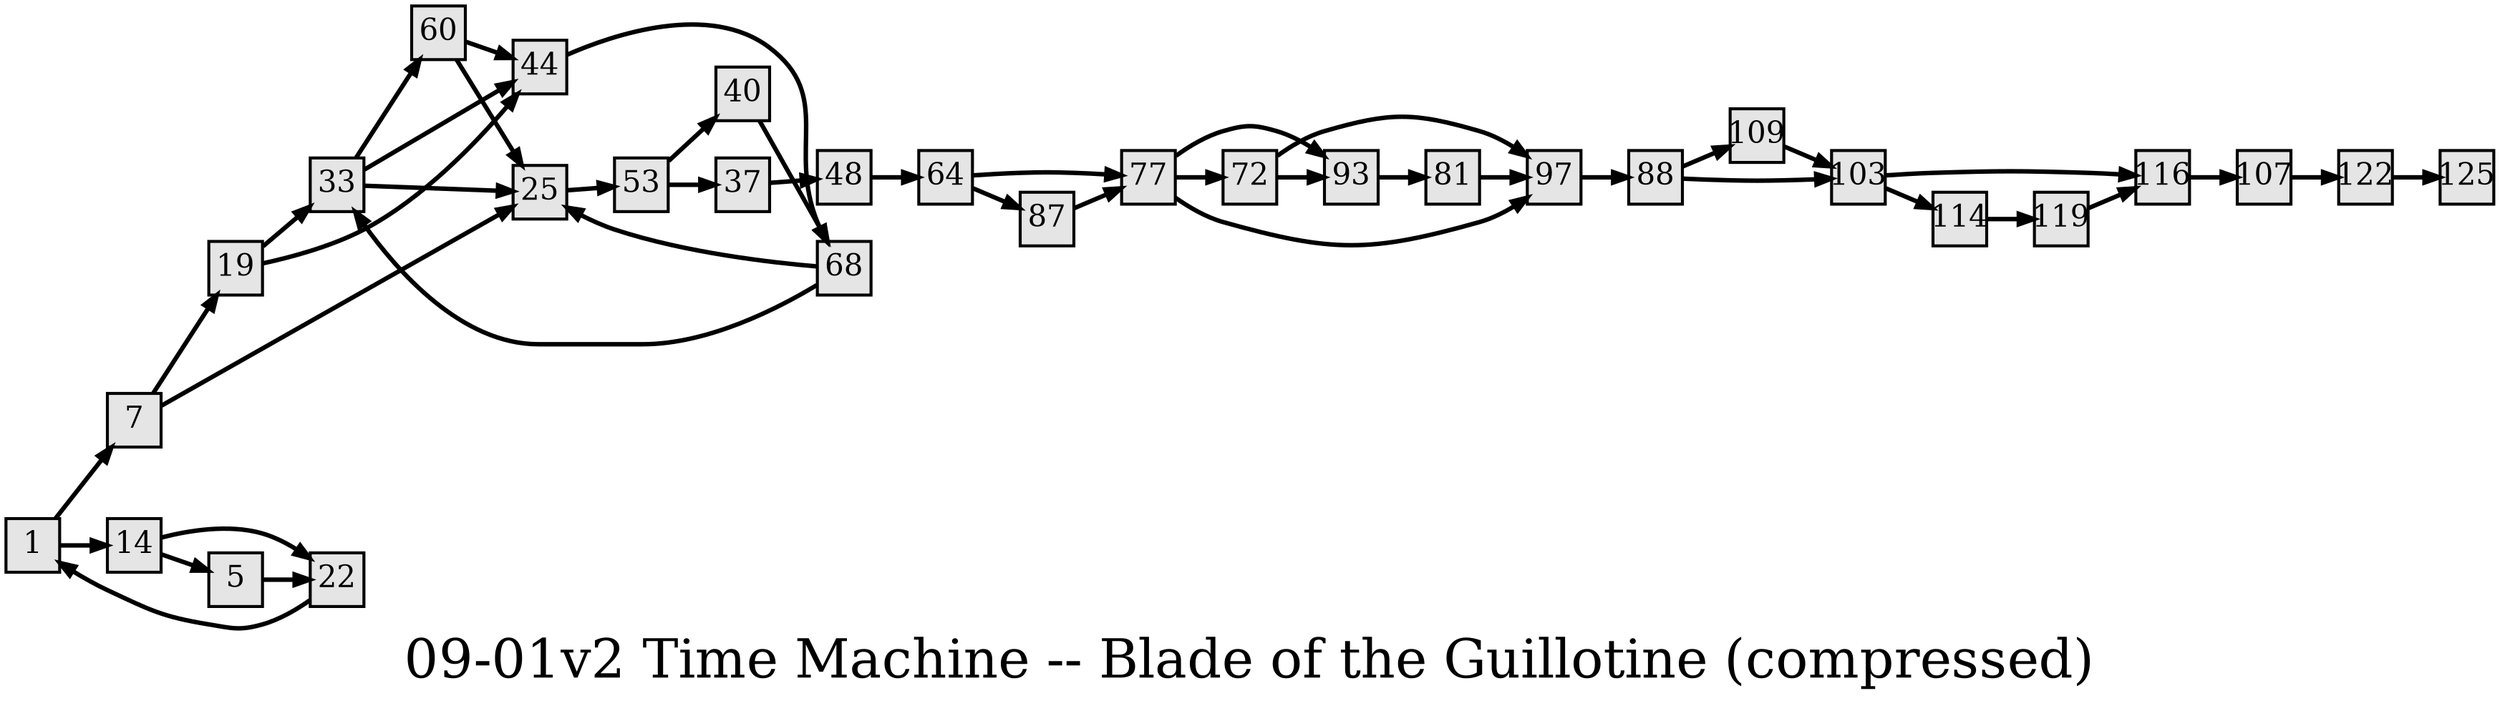 digraph g{
  graph [ label="09-01v2 Time Machine -- Blade of the Guillotine (compressed)" rankdir=LR, ordering=out, fontsize=36, nodesep="0.35", ranksep="0.45"];
  node  [shape=rect, penwidth=2, fontsize=20, style=filled, fillcolor=grey90, margin="0,0", labelfloat=true, regular=true, fixedsize=true];
  edge  [labelfloat=true, penwidth=3, fontsize=12];
  // ---;
  // group  : Katz;
  // id     :;
  // gbid   :;
  // series :;
  // title  :;
  // author :;
  // credit:;
  // - name : Juliet Way-Henthorne;
  // role : encoder;
  // date : 2017-08-24;
  // - name : Jeremy Douglass;
  // role : editor;
  // date : 2017-10-19;
  // render:;
  // - name   : small;
  // styles : gvStyles-small.txt;
  // engine : dot;
  // comment: >;
  
  // ---;
  
  // From | To | Label;
  
  1 -> 7;
  1 -> 14;
  5 -> 22;
  7 -> 19;
  7 -> 25;
  14 -> 22;
  14 -> 5;
  19 -> 33;
  19 -> 44;
  22 -> 1;
  25 -> 53;
  33 -> 60;
  33 -> 44;
  33 -> 25;
  37 -> 48;
  40 -> 68;
  44 -> 68;
  48 -> 64;
  53 -> 40;
  53 -> 37;
  60 -> 44;
  60 -> 25;
  64 -> 77;
  64 -> 87;
  68 -> 33;
  68 -> 25;
  72 -> 97;
  72 -> 93;
  77 -> 93;
  77 -> 72;
  77 -> 97;
  81 -> 97;
  87 -> 77;
  88 -> 109;
  88 -> 103;
  93 -> 81;
  97 -> 88;
  103 -> 116;
  103 -> 114;
  107 -> 122;
  109 -> 103;
  114 -> 119;
  116 -> 107;
  119 -> 116;
  122 -> 125;
}

